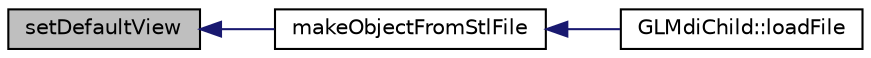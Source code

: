 digraph "setDefaultView"
{
  edge [fontname="Helvetica",fontsize="10",labelfontname="Helvetica",labelfontsize="10"];
  node [fontname="Helvetica",fontsize="10",shape=record];
  rankdir="LR";
  Node1 [label="setDefaultView",height=0.2,width=0.4,color="black", fillcolor="grey75", style="filled" fontcolor="black"];
  Node1 -> Node2 [dir="back",color="midnightblue",fontsize="10",style="solid",fontname="Helvetica"];
  Node2 [label="makeObjectFromStlFile",height=0.2,width=0.4,color="black", fillcolor="white", style="filled",URL="$class_g_l_widget.html#a5e1bfb876897fd4ccd4f66da72c6f04f"];
  Node2 -> Node3 [dir="back",color="midnightblue",fontsize="10",style="solid",fontname="Helvetica"];
  Node3 [label="GLMdiChild::loadFile",height=0.2,width=0.4,color="black", fillcolor="white", style="filled",URL="$class_g_l_mdi_child.html#a8437f8fd71bcf6da5de2a49cbd0b105b"];
}

